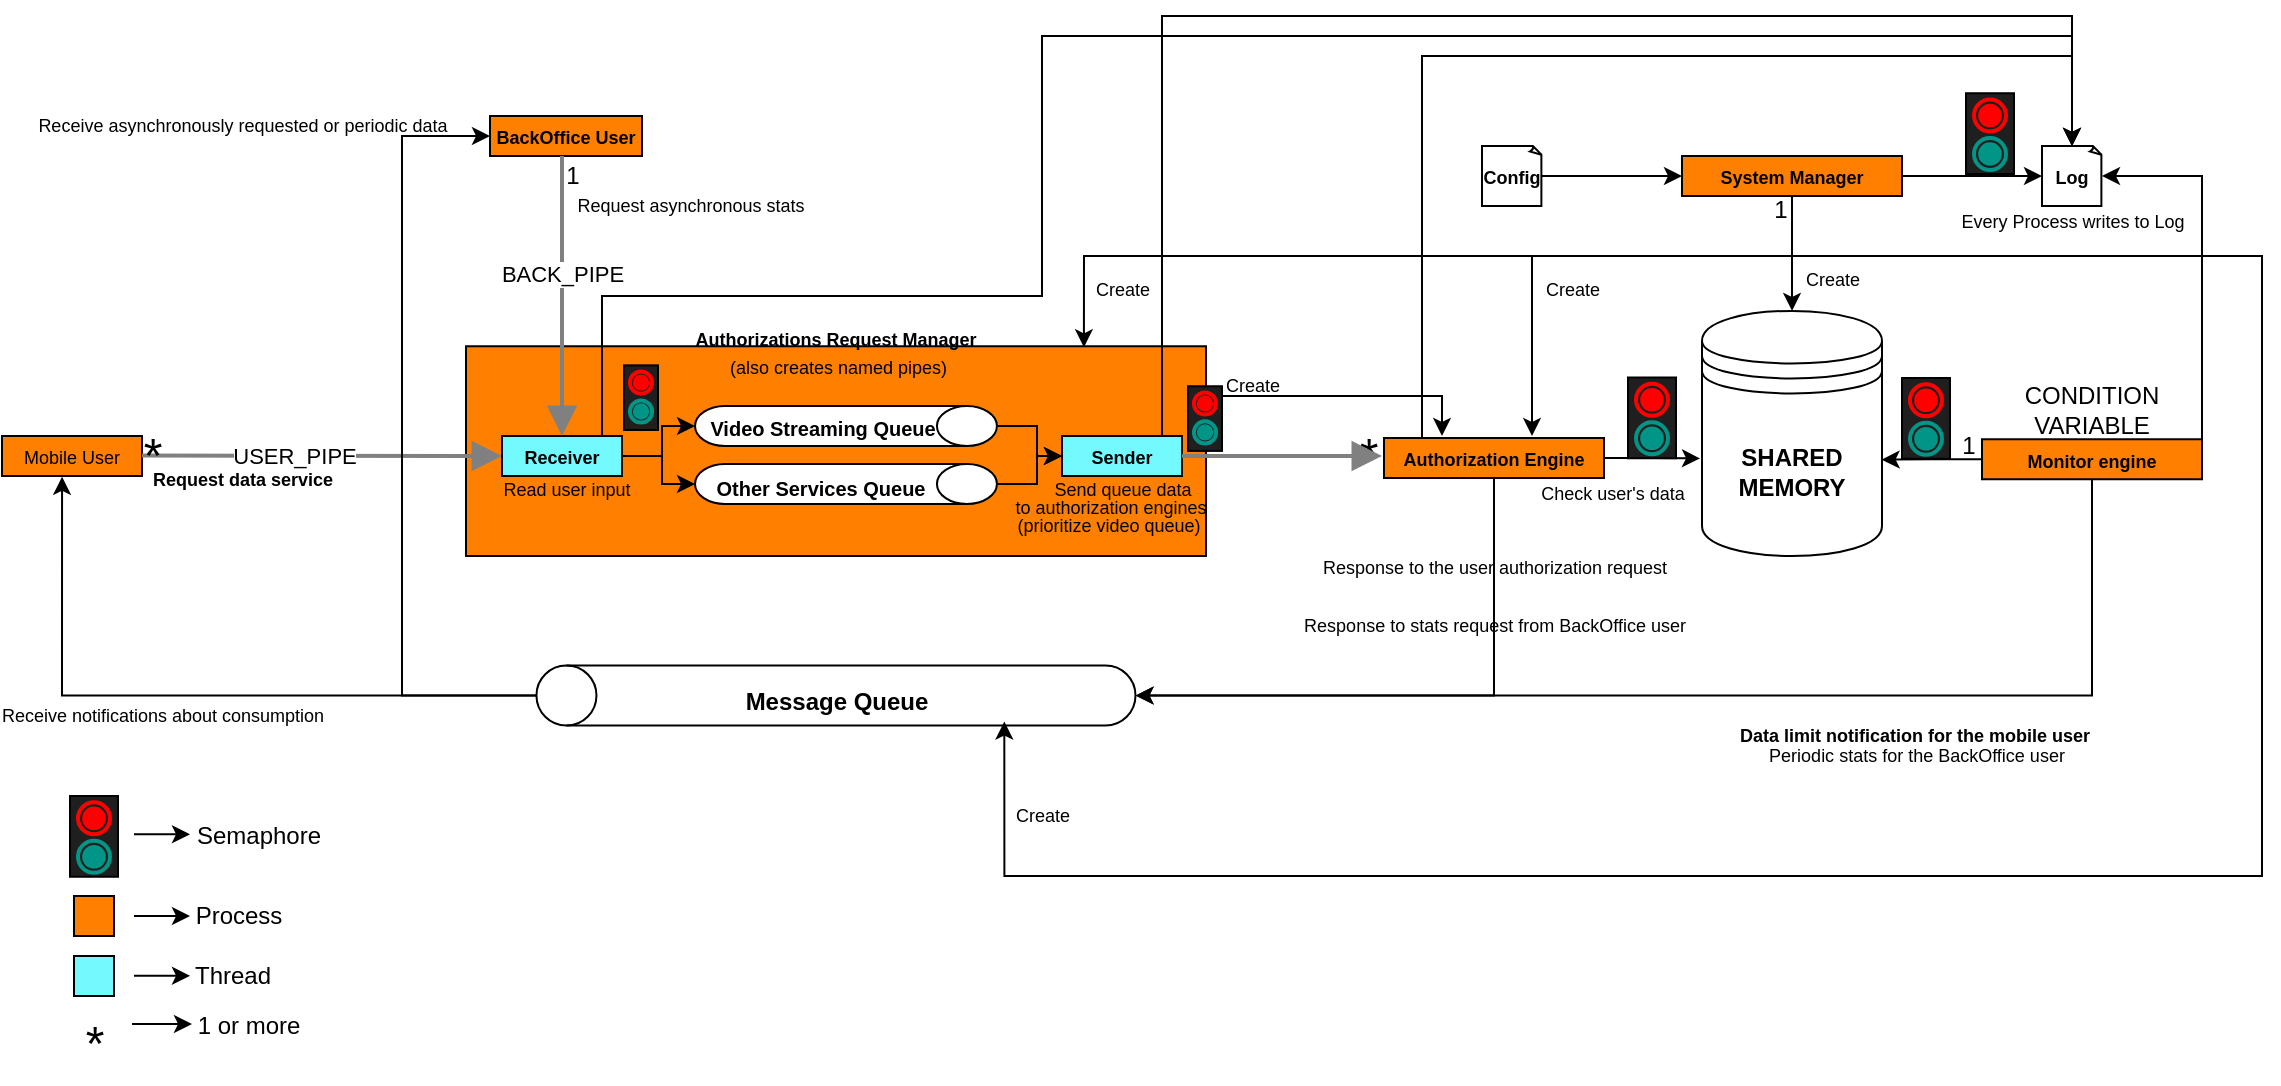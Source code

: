 <mxfile version="24.3.1" type="device">
  <diagram name="Page-1" id="FL82TSBoPm-eaRzAIv_8">
    <mxGraphModel dx="1395" dy="1785" grid="1" gridSize="10" guides="1" tooltips="1" connect="1" arrows="1" fold="1" page="1" pageScale="1" pageWidth="850" pageHeight="1100" math="0" shadow="0">
      <root>
        <mxCell id="0" />
        <mxCell id="1" parent="0" />
        <mxCell id="P8g3ugf__SappCPVDkcM-5" value="&lt;font style=&quot;font-size: 9px;&quot;&gt;Mobile User&lt;/font&gt;" style="rounded=0;whiteSpace=wrap;html=1;fillColor=#FF8000;" parent="1" vertex="1">
          <mxGeometry x="40" y="180" width="70" height="20" as="geometry" />
        </mxCell>
        <mxCell id="jU4diwvXnVPjl-JNsbiU-103" style="edgeStyle=orthogonalEdgeStyle;rounded=0;orthogonalLoop=1;jettySize=auto;html=1;" parent="1" source="jU4diwvXnVPjl-JNsbiU-17" edge="1">
          <mxGeometry relative="1" as="geometry">
            <mxPoint x="760" y="180" as="targetPoint" />
            <Array as="points">
              <mxPoint x="650" y="160" />
              <mxPoint x="650" y="160" />
            </Array>
          </mxGeometry>
        </mxCell>
        <mxCell id="jU4diwvXnVPjl-JNsbiU-17" value="&lt;div&gt;&lt;b&gt;&lt;font style=&quot;font-size: 9px;&quot;&gt;Authorizations Request Manager&lt;/font&gt;&lt;/b&gt;&lt;/div&gt;&lt;div&gt;&lt;font style=&quot;font-size: 9px;&quot;&gt;&amp;nbsp;(also creates named pipes)&lt;/font&gt;&lt;br&gt;&lt;/div&gt;&lt;br&gt;&lt;div&gt;&lt;br&gt;&lt;/div&gt;&lt;div&gt;&lt;br&gt;&lt;/div&gt;&lt;div&gt;&lt;br&gt;&lt;/div&gt;&lt;div&gt;&lt;br&gt;&lt;/div&gt;&lt;div&gt;&lt;br&gt;&lt;/div&gt;&lt;div&gt;&lt;br&gt;&lt;/div&gt;" style="rounded=0;whiteSpace=wrap;html=1;fillColor=#FF8000;" parent="1" vertex="1">
          <mxGeometry x="272" y="135.13" width="370" height="104.87" as="geometry" />
        </mxCell>
        <mxCell id="jU4diwvXnVPjl-JNsbiU-7" value="" style="edgeStyle=none;html=1;strokeColor=#808080;endArrow=block;endSize=10;dashed=0;verticalAlign=bottom;strokeWidth=2;rounded=0;entryX=0;entryY=0.5;entryDx=0;entryDy=0;" parent="1" target="jU4diwvXnVPjl-JNsbiU-19" edge="1">
          <mxGeometry width="160" relative="1" as="geometry">
            <mxPoint x="110" y="189.8" as="sourcePoint" />
            <mxPoint x="240" y="190" as="targetPoint" />
          </mxGeometry>
        </mxCell>
        <mxCell id="jU4diwvXnVPjl-JNsbiU-9" value="USER_PIPE" style="edgeLabel;html=1;align=center;verticalAlign=middle;resizable=0;points=[];" parent="jU4diwvXnVPjl-JNsbiU-7" vertex="1" connectable="0">
          <mxGeometry x="-0.163" relative="1" as="geometry">
            <mxPoint as="offset" />
          </mxGeometry>
        </mxCell>
        <mxCell id="jU4diwvXnVPjl-JNsbiU-12" value="&lt;font style=&quot;font-size: 24px;&quot;&gt;*&lt;/font&gt;" style="text;html=1;align=center;verticalAlign=middle;resizable=0;points=[];autosize=1;strokeColor=none;fillColor=none;" parent="1" vertex="1">
          <mxGeometry x="100" y="170" width="30" height="40" as="geometry" />
        </mxCell>
        <mxCell id="jU4diwvXnVPjl-JNsbiU-19" value="&lt;b&gt;&lt;font style=&quot;font-size: 9px;&quot;&gt;Receiver&lt;/font&gt;&lt;/b&gt;" style="rounded=0;whiteSpace=wrap;html=1;fillColor=#73FAFF;" parent="1" vertex="1">
          <mxGeometry x="290" y="180" width="60" height="20" as="geometry" />
        </mxCell>
        <mxCell id="jU4diwvXnVPjl-JNsbiU-44" style="edgeStyle=orthogonalEdgeStyle;rounded=0;orthogonalLoop=1;jettySize=auto;html=1;entryX=0;entryY=0.5;entryDx=0;entryDy=0;" parent="1" source="jU4diwvXnVPjl-JNsbiU-24" target="jU4diwvXnVPjl-JNsbiU-34" edge="1">
          <mxGeometry relative="1" as="geometry" />
        </mxCell>
        <mxCell id="jU4diwvXnVPjl-JNsbiU-24" value="" style="shape=cylinder3;whiteSpace=wrap;html=1;boundedLbl=1;backgroundOutline=1;size=15;rotation=90;" parent="1" vertex="1">
          <mxGeometry x="451.99" y="99.53" width="20" height="150.95" as="geometry" />
        </mxCell>
        <mxCell id="jU4diwvXnVPjl-JNsbiU-28" value="&lt;div&gt;&lt;b&gt;SHARED&lt;/b&gt;&lt;/div&gt;&lt;div&gt;&lt;b&gt;MEMORY&lt;br&gt;&lt;/b&gt;&lt;/div&gt;" style="shape=datastore;whiteSpace=wrap;html=1;" parent="1" vertex="1">
          <mxGeometry x="890" y="117.45" width="90" height="122.55" as="geometry" />
        </mxCell>
        <mxCell id="jU4diwvXnVPjl-JNsbiU-30" value="&lt;font style=&quot;font-size: 10px;&quot;&gt;Video Streaming Queue&lt;/font&gt;" style="text;strokeColor=none;fillColor=none;html=1;fontSize=24;fontStyle=1;verticalAlign=middle;align=center;" parent="1" vertex="1">
          <mxGeometry x="399" y="151.75" width="101" height="40" as="geometry" />
        </mxCell>
        <mxCell id="jU4diwvXnVPjl-JNsbiU-47" style="edgeStyle=orthogonalEdgeStyle;rounded=0;orthogonalLoop=1;jettySize=auto;html=1;entryX=0;entryY=0.5;entryDx=0;entryDy=0;" parent="1" source="jU4diwvXnVPjl-JNsbiU-45" target="jU4diwvXnVPjl-JNsbiU-34" edge="1">
          <mxGeometry relative="1" as="geometry" />
        </mxCell>
        <mxCell id="jU4diwvXnVPjl-JNsbiU-45" value="" style="shape=cylinder3;whiteSpace=wrap;html=1;boundedLbl=1;backgroundOutline=1;size=15;rotation=90;" parent="1" vertex="1">
          <mxGeometry x="451.99" y="128.53" width="20" height="150.95" as="geometry" />
        </mxCell>
        <mxCell id="jU4diwvXnVPjl-JNsbiU-32" value="&lt;font style=&quot;font-size: 10px;&quot;&gt;Other Services Queue&lt;br&gt;&lt;/font&gt;" style="text;strokeColor=none;fillColor=none;html=1;fontSize=24;fontStyle=1;verticalAlign=middle;align=center;" parent="1" vertex="1">
          <mxGeometry x="399" y="181.63" width="100" height="40" as="geometry" />
        </mxCell>
        <mxCell id="dbfNOSFVllEaUx88C3-K-10" style="edgeStyle=orthogonalEdgeStyle;rounded=0;orthogonalLoop=1;jettySize=auto;html=1;entryX=0.5;entryY=0;entryDx=0;entryDy=0;entryPerimeter=0;" parent="1" source="jU4diwvXnVPjl-JNsbiU-34" target="jU4diwvXnVPjl-JNsbiU-77" edge="1">
          <mxGeometry relative="1" as="geometry">
            <mxPoint x="1080" y="-40" as="targetPoint" />
            <Array as="points">
              <mxPoint x="620" y="-30" />
              <mxPoint x="1075" y="-30" />
            </Array>
          </mxGeometry>
        </mxCell>
        <mxCell id="jU4diwvXnVPjl-JNsbiU-34" value="&lt;b&gt;&lt;font style=&quot;font-size: 9px;&quot;&gt;Sender&lt;/font&gt;&lt;/b&gt;" style="rounded=0;whiteSpace=wrap;html=1;fillColor=#73FAFF;" parent="1" vertex="1">
          <mxGeometry x="570" y="180" width="60" height="20" as="geometry" />
        </mxCell>
        <mxCell id="jU4diwvXnVPjl-JNsbiU-37" style="edgeStyle=orthogonalEdgeStyle;rounded=0;orthogonalLoop=1;jettySize=auto;html=1;entryX=0.5;entryY=1;entryDx=0;entryDy=0;entryPerimeter=0;" parent="1" source="jU4diwvXnVPjl-JNsbiU-19" target="jU4diwvXnVPjl-JNsbiU-24" edge="1">
          <mxGeometry relative="1" as="geometry" />
        </mxCell>
        <mxCell id="jU4diwvXnVPjl-JNsbiU-46" style="edgeStyle=orthogonalEdgeStyle;rounded=0;orthogonalLoop=1;jettySize=auto;html=1;entryX=0.5;entryY=1;entryDx=0;entryDy=0;entryPerimeter=0;" parent="1" source="jU4diwvXnVPjl-JNsbiU-19" target="jU4diwvXnVPjl-JNsbiU-45" edge="1">
          <mxGeometry relative="1" as="geometry" />
        </mxCell>
        <mxCell id="jU4diwvXnVPjl-JNsbiU-58" style="edgeStyle=orthogonalEdgeStyle;rounded=0;orthogonalLoop=1;jettySize=auto;html=1;entryX=-0.011;entryY=0.602;entryDx=0;entryDy=0;entryPerimeter=0;" parent="1" source="jU4diwvXnVPjl-JNsbiU-48" target="jU4diwvXnVPjl-JNsbiU-28" edge="1">
          <mxGeometry relative="1" as="geometry" />
        </mxCell>
        <mxCell id="jU4diwvXnVPjl-JNsbiU-69" style="edgeStyle=orthogonalEdgeStyle;rounded=0;orthogonalLoop=1;jettySize=auto;html=1;entryX=0.5;entryY=1;entryDx=0;entryDy=0;entryPerimeter=0;" parent="1" source="jU4diwvXnVPjl-JNsbiU-48" target="jU4diwvXnVPjl-JNsbiU-61" edge="1">
          <mxGeometry relative="1" as="geometry">
            <mxPoint x="786" y="350" as="targetPoint" />
            <Array as="points">
              <mxPoint x="786" y="310" />
            </Array>
          </mxGeometry>
        </mxCell>
        <mxCell id="dbfNOSFVllEaUx88C3-K-12" style="edgeStyle=orthogonalEdgeStyle;rounded=0;orthogonalLoop=1;jettySize=auto;html=1;entryX=0.5;entryY=0;entryDx=0;entryDy=0;entryPerimeter=0;" parent="1" source="jU4diwvXnVPjl-JNsbiU-48" target="jU4diwvXnVPjl-JNsbiU-77" edge="1">
          <mxGeometry relative="1" as="geometry">
            <mxPoint x="1070" y="-20" as="targetPoint" />
            <Array as="points">
              <mxPoint x="750" y="-10" />
              <mxPoint x="1075" y="-10" />
            </Array>
          </mxGeometry>
        </mxCell>
        <mxCell id="jU4diwvXnVPjl-JNsbiU-48" value="&lt;b&gt;&lt;font style=&quot;font-size: 9px;&quot;&gt;Authorization Engine&lt;br&gt;&lt;/font&gt;&lt;/b&gt;" style="rounded=0;whiteSpace=wrap;html=1;fillColor=#FF8000;" parent="1" vertex="1">
          <mxGeometry x="731" y="181" width="110" height="20" as="geometry" />
        </mxCell>
        <mxCell id="jU4diwvXnVPjl-JNsbiU-49" value="&lt;font style=&quot;font-size: 24px;&quot;&gt;*&lt;/font&gt;" style="text;html=1;align=center;verticalAlign=middle;resizable=0;points=[];autosize=1;strokeColor=none;fillColor=none;" parent="1" vertex="1">
          <mxGeometry x="708" y="170" width="30" height="40" as="geometry" />
        </mxCell>
        <mxCell id="jU4diwvXnVPjl-JNsbiU-51" value="" style="edgeStyle=none;html=1;strokeColor=#808080;endArrow=block;endSize=10;dashed=0;verticalAlign=bottom;strokeWidth=2;rounded=0;entryX=0.733;entryY=0.5;entryDx=0;entryDy=0;entryPerimeter=0;exitX=1;exitY=0.5;exitDx=0;exitDy=0;" parent="1" source="jU4diwvXnVPjl-JNsbiU-34" target="jU4diwvXnVPjl-JNsbiU-49" edge="1">
          <mxGeometry width="160" relative="1" as="geometry">
            <mxPoint x="640" y="190" as="sourcePoint" />
            <mxPoint x="720" y="190" as="targetPoint" />
          </mxGeometry>
        </mxCell>
        <mxCell id="jU4diwvXnVPjl-JNsbiU-52" value="&lt;b&gt;&lt;font style=&quot;font-size: 9px;&quot;&gt;BackOffice User&lt;/font&gt;&lt;/b&gt;" style="rounded=0;whiteSpace=wrap;html=1;fillColor=#FF8000;" parent="1" vertex="1">
          <mxGeometry x="284" y="20" width="76" height="20" as="geometry" />
        </mxCell>
        <mxCell id="jU4diwvXnVPjl-JNsbiU-53" value="" style="edgeStyle=none;html=1;strokeColor=#808080;endArrow=block;endSize=10;dashed=0;verticalAlign=bottom;strokeWidth=2;rounded=0;entryX=0.5;entryY=0;entryDx=0;entryDy=0;" parent="1" target="jU4diwvXnVPjl-JNsbiU-19" edge="1">
          <mxGeometry width="160" relative="1" as="geometry">
            <mxPoint x="320" y="40" as="sourcePoint" />
            <mxPoint x="306.76" y="110" as="targetPoint" />
          </mxGeometry>
        </mxCell>
        <mxCell id="jU4diwvXnVPjl-JNsbiU-54" value="BACK_PIPE" style="edgeLabel;html=1;align=center;verticalAlign=middle;resizable=0;points=[];" parent="jU4diwvXnVPjl-JNsbiU-53" vertex="1" connectable="0">
          <mxGeometry x="-0.163" relative="1" as="geometry">
            <mxPoint as="offset" />
          </mxGeometry>
        </mxCell>
        <mxCell id="jU4diwvXnVPjl-JNsbiU-57" value="1" style="text;html=1;align=center;verticalAlign=middle;resizable=0;points=[];autosize=1;strokeColor=none;fillColor=none;" parent="1" vertex="1">
          <mxGeometry x="310" y="35" width="30" height="30" as="geometry" />
        </mxCell>
        <mxCell id="jU4diwvXnVPjl-JNsbiU-65" style="edgeStyle=orthogonalEdgeStyle;rounded=0;orthogonalLoop=1;jettySize=auto;html=1;exitX=0.5;exitY=1;exitDx=0;exitDy=0;entryX=0.5;entryY=1;entryDx=0;entryDy=0;entryPerimeter=0;" parent="1" source="jU4diwvXnVPjl-JNsbiU-59" target="jU4diwvXnVPjl-JNsbiU-61" edge="1">
          <mxGeometry relative="1" as="geometry">
            <mxPoint x="610" y="310" as="targetPoint" />
            <mxPoint x="1085" y="210" as="sourcePoint" />
            <Array as="points">
              <mxPoint x="1085" y="310" />
            </Array>
          </mxGeometry>
        </mxCell>
        <mxCell id="jU4diwvXnVPjl-JNsbiU-59" value="&lt;b&gt;&lt;font style=&quot;font-size: 9px;&quot;&gt;Monitor engine&lt;font&gt;&lt;br&gt;&lt;/font&gt;&lt;/font&gt;&lt;/b&gt;" style="rounded=0;whiteSpace=wrap;html=1;fillColor=#FF8000;" parent="1" vertex="1">
          <mxGeometry x="1030" y="181.63" width="110" height="20" as="geometry" />
        </mxCell>
        <mxCell id="jU4diwvXnVPjl-JNsbiU-60" style="edgeStyle=orthogonalEdgeStyle;rounded=0;orthogonalLoop=1;jettySize=auto;html=1;entryX=0.998;entryY=0.607;entryDx=0;entryDy=0;entryPerimeter=0;" parent="1" source="jU4diwvXnVPjl-JNsbiU-59" target="jU4diwvXnVPjl-JNsbiU-28" edge="1">
          <mxGeometry relative="1" as="geometry" />
        </mxCell>
        <mxCell id="jU4diwvXnVPjl-JNsbiU-75" style="edgeStyle=orthogonalEdgeStyle;rounded=0;orthogonalLoop=1;jettySize=auto;html=1;entryX=0.429;entryY=1.02;entryDx=0;entryDy=0;entryPerimeter=0;" parent="1" source="jU4diwvXnVPjl-JNsbiU-61" target="P8g3ugf__SappCPVDkcM-5" edge="1">
          <mxGeometry relative="1" as="geometry">
            <mxPoint x="60" y="309.76" as="targetPoint" />
            <Array as="points">
              <mxPoint x="70" y="310" />
            </Array>
          </mxGeometry>
        </mxCell>
        <mxCell id="jU4diwvXnVPjl-JNsbiU-76" style="edgeStyle=orthogonalEdgeStyle;rounded=0;orthogonalLoop=1;jettySize=auto;html=1;entryX=0;entryY=0.5;entryDx=0;entryDy=0;" parent="1" source="jU4diwvXnVPjl-JNsbiU-61" target="jU4diwvXnVPjl-JNsbiU-52" edge="1">
          <mxGeometry relative="1" as="geometry">
            <mxPoint x="280" y="30" as="targetPoint" />
            <Array as="points">
              <mxPoint x="240" y="310" />
              <mxPoint x="240" y="30" />
            </Array>
          </mxGeometry>
        </mxCell>
        <mxCell id="jU4diwvXnVPjl-JNsbiU-61" value="" style="shape=cylinder3;whiteSpace=wrap;html=1;boundedLbl=1;backgroundOutline=1;size=15;rotation=-90;" parent="1" vertex="1">
          <mxGeometry x="441.99" y="160" width="30" height="299.52" as="geometry" />
        </mxCell>
        <mxCell id="jU4diwvXnVPjl-JNsbiU-64" value="&lt;font style=&quot;font-size: 12px;&quot;&gt;Message Queue&lt;font&gt;&lt;br&gt;&lt;/font&gt;&lt;/font&gt;" style="text;strokeColor=none;fillColor=none;html=1;fontSize=24;fontStyle=1;verticalAlign=middle;align=center;" parent="1" vertex="1">
          <mxGeometry x="406.99" y="288.76" width="100" height="40" as="geometry" />
        </mxCell>
        <mxCell id="jU4diwvXnVPjl-JNsbiU-66" value="&lt;div&gt;&lt;font style=&quot;font-size: 9px;&quot;&gt;Data limit notification for the mobile user&lt;/font&gt;&lt;/div&gt;" style="text;strokeColor=none;fillColor=none;html=1;fontSize=24;fontStyle=1;verticalAlign=middle;align=center;" parent="1" vertex="1">
          <mxGeometry x="846" y="300" width="300" height="50" as="geometry" />
        </mxCell>
        <mxCell id="jU4diwvXnVPjl-JNsbiU-68" value="&lt;div&gt;&lt;font style=&quot;font-size: 9px;&quot;&gt;Periodic stats for the BackOffice user&lt;font&gt;&lt;br&gt;&lt;/font&gt;&lt;/font&gt;&lt;/div&gt;" style="text;strokeColor=none;fillColor=none;html=1;fontSize=24;fontStyle=0;verticalAlign=middle;align=center;" parent="1" vertex="1">
          <mxGeometry x="847" y="310" width="300" height="50" as="geometry" />
        </mxCell>
        <mxCell id="jU4diwvXnVPjl-JNsbiU-71" value="&lt;div&gt;&lt;font style=&quot;font-size: 9px;&quot;&gt;Response to the user authorization request&lt;font&gt;&lt;font&gt;&lt;br&gt;&lt;/font&gt;&lt;/font&gt;&lt;/font&gt;&lt;/div&gt;&lt;div&gt;&lt;font style=&quot;font-size: 9px;&quot;&gt;&lt;font&gt;&lt;font&gt;Response to stats request from BackOffice user&lt;br&gt;&lt;/font&gt;&lt;/font&gt;&lt;/font&gt;&lt;/div&gt;" style="text;strokeColor=none;fillColor=none;html=1;fontSize=24;fontStyle=0;verticalAlign=middle;align=center;rotation=0;" parent="1" vertex="1">
          <mxGeometry x="716" y="240" width="140" height="30" as="geometry" />
        </mxCell>
        <mxCell id="jU4diwvXnVPjl-JNsbiU-74" style="edgeStyle=orthogonalEdgeStyle;rounded=0;orthogonalLoop=1;jettySize=auto;html=1;entryX=0.835;entryY=0.005;entryDx=0;entryDy=0;entryPerimeter=0;" parent="1" target="jU4diwvXnVPjl-JNsbiU-17" edge="1">
          <mxGeometry relative="1" as="geometry">
            <mxPoint x="900.86" y="60" as="sourcePoint" />
            <mxPoint x="580" y="80" as="targetPoint" />
            <Array as="points">
              <mxPoint x="935" y="60" />
              <mxPoint x="935" y="90" />
              <mxPoint x="581" y="90" />
            </Array>
          </mxGeometry>
        </mxCell>
        <mxCell id="jU4diwvXnVPjl-JNsbiU-91" style="edgeStyle=orthogonalEdgeStyle;rounded=0;orthogonalLoop=1;jettySize=auto;html=1;entryX=0.5;entryY=0;entryDx=0;entryDy=0;" parent="1" source="jU4diwvXnVPjl-JNsbiU-73" target="jU4diwvXnVPjl-JNsbiU-28" edge="1">
          <mxGeometry relative="1" as="geometry">
            <Array as="points">
              <mxPoint x="935" y="90" />
              <mxPoint x="935" y="90" />
            </Array>
          </mxGeometry>
        </mxCell>
        <mxCell id="jU4diwvXnVPjl-JNsbiU-92" style="edgeStyle=orthogonalEdgeStyle;rounded=0;orthogonalLoop=1;jettySize=auto;html=1;" parent="1" edge="1">
          <mxGeometry relative="1" as="geometry">
            <mxPoint x="805" y="180" as="targetPoint" />
            <mxPoint x="955" y="59.53" as="sourcePoint" />
            <Array as="points">
              <mxPoint x="935" y="60" />
              <mxPoint x="935" y="90" />
              <mxPoint x="805" y="90" />
            </Array>
          </mxGeometry>
        </mxCell>
        <mxCell id="jU4diwvXnVPjl-JNsbiU-98" style="edgeStyle=orthogonalEdgeStyle;rounded=0;orthogonalLoop=1;jettySize=auto;html=1;entryX=0.066;entryY=0.781;entryDx=0;entryDy=0;entryPerimeter=0;" parent="1" source="jU4diwvXnVPjl-JNsbiU-81" target="jU4diwvXnVPjl-JNsbiU-61" edge="1">
          <mxGeometry relative="1" as="geometry">
            <mxPoint x="540" y="330" as="targetPoint" />
            <mxPoint x="962.5" y="80" as="sourcePoint" />
            <Array as="points">
              <mxPoint x="935" y="90" />
              <mxPoint x="1170" y="90" />
              <mxPoint x="1170" y="400" />
              <mxPoint x="541" y="400" />
            </Array>
          </mxGeometry>
        </mxCell>
        <mxCell id="jU4diwvXnVPjl-JNsbiU-73" value="&lt;b&gt;&lt;font style=&quot;font-size: 9px;&quot;&gt;System Manager&lt;font&gt;&lt;font&gt;&lt;br&gt;&lt;/font&gt;&lt;/font&gt;&lt;/font&gt;&lt;/b&gt;" style="rounded=0;whiteSpace=wrap;html=1;fillColor=#FF8000;" parent="1" vertex="1">
          <mxGeometry x="880" y="40" width="110" height="20" as="geometry" />
        </mxCell>
        <mxCell id="jU4diwvXnVPjl-JNsbiU-77" value="&lt;b&gt;&lt;font style=&quot;font-size: 9px;&quot;&gt;Log&lt;/font&gt;&lt;/b&gt;" style="whiteSpace=wrap;html=1;shape=mxgraph.basic.document" parent="1" vertex="1">
          <mxGeometry x="1060" y="35" width="30" height="30" as="geometry" />
        </mxCell>
        <mxCell id="jU4diwvXnVPjl-JNsbiU-79" style="edgeStyle=orthogonalEdgeStyle;rounded=0;orthogonalLoop=1;jettySize=auto;html=1;" parent="1" source="jU4diwvXnVPjl-JNsbiU-78" target="jU4diwvXnVPjl-JNsbiU-73" edge="1">
          <mxGeometry relative="1" as="geometry" />
        </mxCell>
        <mxCell id="jU4diwvXnVPjl-JNsbiU-78" value="&lt;b&gt;&lt;font style=&quot;font-size: 9px;&quot;&gt;Config&lt;/font&gt;&lt;/b&gt;" style="whiteSpace=wrap;html=1;shape=mxgraph.basic.document" parent="1" vertex="1">
          <mxGeometry x="780" y="35" width="30" height="30" as="geometry" />
        </mxCell>
        <mxCell id="jU4diwvXnVPjl-JNsbiU-80" style="edgeStyle=orthogonalEdgeStyle;rounded=0;orthogonalLoop=1;jettySize=auto;html=1;entryX=0;entryY=0.5;entryDx=0;entryDy=0;entryPerimeter=0;" parent="1" source="jU4diwvXnVPjl-JNsbiU-73" target="jU4diwvXnVPjl-JNsbiU-77" edge="1">
          <mxGeometry relative="1" as="geometry" />
        </mxCell>
        <mxCell id="jU4diwvXnVPjl-JNsbiU-81" value="1" style="text;html=1;align=center;verticalAlign=middle;resizable=0;points=[];autosize=1;strokeColor=none;fillColor=none;" parent="1" vertex="1">
          <mxGeometry x="914" y="52" width="30" height="30" as="geometry" />
        </mxCell>
        <mxCell id="jU4diwvXnVPjl-JNsbiU-82" value="1" style="text;html=1;align=center;verticalAlign=middle;resizable=0;points=[];autosize=1;strokeColor=none;fillColor=none;" parent="1" vertex="1">
          <mxGeometry x="1008" y="169.75" width="30" height="30" as="geometry" />
        </mxCell>
        <mxCell id="jU4diwvXnVPjl-JNsbiU-84" value="&lt;div&gt;&lt;font style=&quot;font-size: 9px;&quot;&gt;Request data service &lt;/font&gt;&lt;/div&gt;" style="text;strokeColor=none;fillColor=none;html=1;fontSize=24;fontStyle=1;verticalAlign=middle;align=center;rotation=0;" parent="1" vertex="1">
          <mxGeometry x="90" y="181.63" width="140" height="30" as="geometry" />
        </mxCell>
        <mxCell id="jU4diwvXnVPjl-JNsbiU-85" value="&lt;div&gt;&lt;font style=&quot;font-size: 9px;&quot;&gt;&lt;span style=&quot;font-weight: normal;&quot;&gt;Receive notifications about consumption&lt;/span&gt;&lt;br&gt;&lt;/font&gt;&lt;/div&gt;" style="text;strokeColor=none;fillColor=none;html=1;fontSize=24;fontStyle=1;verticalAlign=middle;align=center;rotation=0;" parent="1" vertex="1">
          <mxGeometry x="50" y="300" width="140" height="30" as="geometry" />
        </mxCell>
        <mxCell id="jU4diwvXnVPjl-JNsbiU-86" value="&lt;div&gt;&lt;font style=&quot;font-size: 9px;&quot;&gt;&lt;span style=&quot;font-weight: normal;&quot;&gt;Request asynchronous stats&lt;/span&gt;&lt;br&gt;&lt;/font&gt;&lt;/div&gt;" style="text;strokeColor=none;fillColor=none;html=1;fontSize=24;fontStyle=1;verticalAlign=middle;align=center;rotation=0;" parent="1" vertex="1">
          <mxGeometry x="313.99" y="45" width="140" height="30" as="geometry" />
        </mxCell>
        <mxCell id="jU4diwvXnVPjl-JNsbiU-87" value="&lt;div&gt;&lt;font style=&quot;font-size: 9px;&quot;&gt;Receive asynchronously requested or periodic data &lt;/font&gt;&lt;/div&gt;" style="text;strokeColor=none;fillColor=none;html=1;fontSize=24;fontStyle=0;verticalAlign=middle;align=center;rotation=0;" parent="1" vertex="1">
          <mxGeometry x="90" y="5" width="140" height="30" as="geometry" />
        </mxCell>
        <mxCell id="jU4diwvXnVPjl-JNsbiU-89" value="&lt;div&gt;&lt;font style=&quot;font-size: 9px;&quot;&gt;Create &lt;/font&gt;&lt;/div&gt;" style="text;strokeColor=none;fillColor=none;html=1;fontSize=24;fontStyle=0;verticalAlign=middle;align=center;rotation=0;" parent="1" vertex="1">
          <mxGeometry x="490" y="350" width="140" height="30" as="geometry" />
        </mxCell>
        <mxCell id="jU4diwvXnVPjl-JNsbiU-93" value="&lt;div&gt;&lt;font style=&quot;font-size: 9px;&quot;&gt;Create &lt;/font&gt;&lt;/div&gt;" style="text;strokeColor=none;fillColor=none;html=1;fontSize=24;fontStyle=0;verticalAlign=middle;align=center;rotation=0;" parent="1" vertex="1">
          <mxGeometry x="810" y="87.45" width="30" height="30" as="geometry" />
        </mxCell>
        <mxCell id="jU4diwvXnVPjl-JNsbiU-94" value="&lt;div&gt;&lt;font style=&quot;font-size: 9px;&quot;&gt;Create &lt;/font&gt;&lt;/div&gt;" style="text;strokeColor=none;fillColor=none;html=1;fontSize=24;fontStyle=0;verticalAlign=middle;align=center;rotation=0;" parent="1" vertex="1">
          <mxGeometry x="585" y="87.45" width="30" height="30" as="geometry" />
        </mxCell>
        <mxCell id="jU4diwvXnVPjl-JNsbiU-104" value="&lt;div&gt;&lt;font style=&quot;font-size: 9px;&quot;&gt;Create &lt;/font&gt;&lt;/div&gt;" style="text;strokeColor=none;fillColor=none;html=1;fontSize=24;fontStyle=0;verticalAlign=middle;align=center;rotation=0;" parent="1" vertex="1">
          <mxGeometry x="650" y="135.13" width="30" height="30" as="geometry" />
        </mxCell>
        <mxCell id="jU4diwvXnVPjl-JNsbiU-106" value="&lt;div&gt;&lt;font style=&quot;font-size: 9px;&quot;&gt;&lt;span style=&quot;font-weight: normal;&quot;&gt;Check user&#39;s data&lt;/span&gt;&lt;br&gt;&lt;/font&gt;&lt;/div&gt;" style="text;strokeColor=none;fillColor=none;html=1;fontSize=24;fontStyle=1;verticalAlign=middle;align=center;rotation=0;" parent="1" vertex="1">
          <mxGeometry x="830" y="189" width="30" height="30" as="geometry" />
        </mxCell>
        <mxCell id="dbfNOSFVllEaUx88C3-K-11" style="edgeStyle=orthogonalEdgeStyle;rounded=0;orthogonalLoop=1;jettySize=auto;html=1;entryX=0.5;entryY=0;entryDx=0;entryDy=0;entryPerimeter=0;" parent="1" target="jU4diwvXnVPjl-JNsbiU-77" edge="1">
          <mxGeometry relative="1" as="geometry">
            <mxPoint x="570" y="-30" as="targetPoint" />
            <mxPoint x="330" y="180" as="sourcePoint" />
            <Array as="points">
              <mxPoint x="340" y="180" />
              <mxPoint x="340" y="110" />
              <mxPoint x="560" y="110" />
              <mxPoint x="560" y="-20" />
              <mxPoint x="1075" y="-20" />
            </Array>
          </mxGeometry>
        </mxCell>
        <mxCell id="jU4diwvXnVPjl-JNsbiU-108" value="&lt;div&gt;&lt;font style=&quot;font-size: 9px;&quot;&gt;&lt;span style=&quot;font-weight: normal;&quot;&gt;Read user input&lt;/span&gt;&lt;br&gt;&lt;/font&gt;&lt;/div&gt;" style="text;strokeColor=none;fillColor=none;html=1;fontSize=24;fontStyle=1;verticalAlign=middle;align=center;rotation=0;" parent="1" vertex="1">
          <mxGeometry x="252" y="186.75" width="140" height="30" as="geometry" />
        </mxCell>
        <mxCell id="jU4diwvXnVPjl-JNsbiU-109" value="&lt;div&gt;&lt;font style=&quot;font-size: 9px;&quot;&gt;&lt;span style=&quot;font-weight: normal;&quot;&gt;Send queue data &lt;/span&gt;&lt;/font&gt;&lt;/div&gt;" style="text;strokeColor=none;fillColor=none;html=1;fontSize=24;fontStyle=1;verticalAlign=middle;align=center;rotation=0;" parent="1" vertex="1">
          <mxGeometry x="530" y="186.63" width="140" height="30" as="geometry" />
        </mxCell>
        <mxCell id="jU4diwvXnVPjl-JNsbiU-111" value="&lt;div&gt;&lt;font style=&quot;font-size: 9px;&quot;&gt;&lt;span style=&quot;font-weight: normal;&quot;&gt;to authorization engines&lt;br&gt;&lt;/span&gt;&lt;/font&gt;&lt;/div&gt;" style="text;strokeColor=none;fillColor=none;html=1;fontSize=24;fontStyle=1;verticalAlign=middle;align=center;rotation=0;" parent="1" vertex="1">
          <mxGeometry x="524" y="195.63" width="140" height="30" as="geometry" />
        </mxCell>
        <mxCell id="jU4diwvXnVPjl-JNsbiU-112" value="&lt;div&gt;&lt;font style=&quot;font-size: 9px;&quot;&gt;&lt;span style=&quot;font-weight: normal;&quot;&gt;(prioritize video queue)&lt;br&gt;&lt;/span&gt;&lt;/font&gt;&lt;/div&gt;" style="text;strokeColor=none;fillColor=none;html=1;fontSize=24;fontStyle=1;verticalAlign=middle;align=center;rotation=0;" parent="1" vertex="1">
          <mxGeometry x="523" y="204.63" width="140" height="30" as="geometry" />
        </mxCell>
        <mxCell id="Jxll_ePt-7AtNXlNrAwI-85" value="" style="rounded=0;whiteSpace=wrap;html=1;fillColor=#1F1F1F;" parent="1" vertex="1">
          <mxGeometry x="853" y="150.75" width="24" height="40.38" as="geometry" />
        </mxCell>
        <mxCell id="Jxll_ePt-7AtNXlNrAwI-86" value="" style="dashed=0;labelPosition=right;align=left;shape=mxgraph.gmdl.radiobutton;strokeColor=#009587;fillColor=#009587;strokeWidth=2;aspect=fixed;sketch=0;html=1;" parent="1" vertex="1">
          <mxGeometry x="857" y="173.13" width="16" height="16" as="geometry" />
        </mxCell>
        <mxCell id="Jxll_ePt-7AtNXlNrAwI-87" value="" style="dashed=0;labelPosition=right;align=left;shape=mxgraph.gmdl.radiobutton;strokeColor=#FF0000;fillColor=#FF0000;strokeWidth=2;aspect=fixed;sketch=0;html=1;" parent="1" vertex="1">
          <mxGeometry x="857" y="153.89" width="16" height="16" as="geometry" />
        </mxCell>
        <mxCell id="Jxll_ePt-7AtNXlNrAwI-88" value="" style="rounded=0;whiteSpace=wrap;html=1;fillColor=#1F1F1F;" parent="1" vertex="1">
          <mxGeometry x="990" y="151" width="24" height="40.38" as="geometry" />
        </mxCell>
        <mxCell id="Jxll_ePt-7AtNXlNrAwI-89" value="" style="dashed=0;labelPosition=right;align=left;shape=mxgraph.gmdl.radiobutton;strokeColor=#009587;fillColor=#009587;strokeWidth=2;aspect=fixed;sketch=0;html=1;" parent="1" vertex="1">
          <mxGeometry x="994" y="173.38" width="16" height="16" as="geometry" />
        </mxCell>
        <mxCell id="Jxll_ePt-7AtNXlNrAwI-90" value="" style="dashed=0;labelPosition=right;align=left;shape=mxgraph.gmdl.radiobutton;strokeColor=#FF0000;fillColor=#FF0000;strokeWidth=2;aspect=fixed;sketch=0;html=1;" parent="1" vertex="1">
          <mxGeometry x="994" y="154.14" width="16" height="16" as="geometry" />
        </mxCell>
        <mxCell id="Jxll_ePt-7AtNXlNrAwI-100" value="&lt;div&gt;&lt;font style=&quot;font-size: 9px;&quot;&gt;Create &lt;/font&gt;&lt;/div&gt;" style="text;strokeColor=none;fillColor=none;html=1;fontSize=24;fontStyle=0;verticalAlign=middle;align=center;rotation=0;" parent="1" vertex="1">
          <mxGeometry x="940" y="82" width="30" height="30" as="geometry" />
        </mxCell>
        <mxCell id="fTc552RHnCqsJCtwMoLn-1" value="" style="rounded=0;whiteSpace=wrap;html=1;fillColor=#1F1F1F;" parent="1" vertex="1">
          <mxGeometry x="1022" y="8.62" width="24" height="40.38" as="geometry" />
        </mxCell>
        <mxCell id="fTc552RHnCqsJCtwMoLn-2" value="" style="dashed=0;labelPosition=right;align=left;shape=mxgraph.gmdl.radiobutton;strokeColor=#009587;fillColor=#009587;strokeWidth=2;aspect=fixed;sketch=0;html=1;" parent="1" vertex="1">
          <mxGeometry x="1026" y="31.0" width="16" height="16" as="geometry" />
        </mxCell>
        <mxCell id="fTc552RHnCqsJCtwMoLn-3" value="" style="dashed=0;labelPosition=right;align=left;shape=mxgraph.gmdl.radiobutton;strokeColor=#FF0000;fillColor=#FF0000;strokeWidth=2;aspect=fixed;sketch=0;html=1;" parent="1" vertex="1">
          <mxGeometry x="1026" y="11.76" width="16" height="16" as="geometry" />
        </mxCell>
        <mxCell id="fTc552RHnCqsJCtwMoLn-5" value="&lt;div&gt;&lt;font style=&quot;font-size: 9px;&quot;&gt;Every Process writes to Log &lt;/font&gt;&lt;/div&gt;" style="text;strokeColor=none;fillColor=none;html=1;fontSize=24;fontStyle=0;verticalAlign=middle;align=center;rotation=0;" parent="1" vertex="1">
          <mxGeometry x="1060" y="53" width="30" height="30" as="geometry" />
        </mxCell>
        <mxCell id="jCM-vO15EgA7j8KKuvOU-1" value="" style="whiteSpace=wrap;html=1;aspect=fixed;fillColor=#73FAFF;" parent="1" vertex="1">
          <mxGeometry x="76" y="440" width="20" height="20" as="geometry" />
        </mxCell>
        <mxCell id="jCM-vO15EgA7j8KKuvOU-5" value="" style="whiteSpace=wrap;html=1;aspect=fixed;fillColor=#FF8000;strokeColor=#000000;fontColor=#000000;" parent="1" vertex="1">
          <mxGeometry x="76" y="410" width="20" height="20" as="geometry" />
        </mxCell>
        <mxCell id="jCM-vO15EgA7j8KKuvOU-43" value="" style="rounded=0;whiteSpace=wrap;html=1;fillColor=#1F1F1F;" parent="1" vertex="1">
          <mxGeometry x="74" y="360" width="24" height="40.38" as="geometry" />
        </mxCell>
        <mxCell id="jCM-vO15EgA7j8KKuvOU-44" value="" style="dashed=0;labelPosition=right;align=left;shape=mxgraph.gmdl.radiobutton;strokeColor=#009587;fillColor=#009587;strokeWidth=2;aspect=fixed;sketch=0;html=1;" parent="1" vertex="1">
          <mxGeometry x="78" y="382.38" width="16" height="16" as="geometry" />
        </mxCell>
        <mxCell id="jCM-vO15EgA7j8KKuvOU-45" value="" style="dashed=0;labelPosition=right;align=left;shape=mxgraph.gmdl.radiobutton;strokeColor=#FF0000;fillColor=#FF0000;strokeWidth=2;aspect=fixed;sketch=0;html=1;" parent="1" vertex="1">
          <mxGeometry x="78" y="363.14" width="16" height="16" as="geometry" />
        </mxCell>
        <mxCell id="jCM-vO15EgA7j8KKuvOU-46" value="" style="endArrow=classic;html=1;rounded=0;" parent="1" edge="1">
          <mxGeometry width="50" height="50" relative="1" as="geometry">
            <mxPoint x="106" y="420" as="sourcePoint" />
            <mxPoint x="134" y="420" as="targetPoint" />
          </mxGeometry>
        </mxCell>
        <mxCell id="jCM-vO15EgA7j8KKuvOU-47" value="Process" style="text;html=1;align=center;verticalAlign=middle;resizable=0;points=[];autosize=1;strokeColor=none;fillColor=none;" parent="1" vertex="1">
          <mxGeometry x="123" y="405" width="70" height="30" as="geometry" />
        </mxCell>
        <mxCell id="jCM-vO15EgA7j8KKuvOU-48" value="" style="endArrow=classic;html=1;rounded=0;" parent="1" edge="1">
          <mxGeometry width="50" height="50" relative="1" as="geometry">
            <mxPoint x="106" y="449.9" as="sourcePoint" />
            <mxPoint x="134" y="449.9" as="targetPoint" />
          </mxGeometry>
        </mxCell>
        <mxCell id="jCM-vO15EgA7j8KKuvOU-49" value="Thread" style="text;html=1;align=center;verticalAlign=middle;resizable=0;points=[];autosize=1;strokeColor=none;fillColor=none;" parent="1" vertex="1">
          <mxGeometry x="125" y="435" width="60" height="30" as="geometry" />
        </mxCell>
        <mxCell id="jCM-vO15EgA7j8KKuvOU-50" value="" style="endArrow=classic;html=1;rounded=0;" parent="1" edge="1">
          <mxGeometry width="50" height="50" relative="1" as="geometry">
            <mxPoint x="106" y="379.14" as="sourcePoint" />
            <mxPoint x="134" y="379.14" as="targetPoint" />
          </mxGeometry>
        </mxCell>
        <mxCell id="jCM-vO15EgA7j8KKuvOU-51" value="Semaphore" style="text;html=1;align=center;verticalAlign=middle;resizable=0;points=[];autosize=1;strokeColor=none;fillColor=none;" parent="1" vertex="1">
          <mxGeometry x="123" y="365.19" width="90" height="30" as="geometry" />
        </mxCell>
        <mxCell id="WA-7Djyi4mXW4e73ysLg-1" value="&lt;font style=&quot;font-size: 24px;&quot;&gt;*&lt;/font&gt;" style="text;html=1;align=center;verticalAlign=middle;resizable=0;points=[];autosize=1;strokeColor=none;fillColor=none;" parent="1" vertex="1">
          <mxGeometry x="71" y="464" width="30" height="40" as="geometry" />
        </mxCell>
        <mxCell id="WA-7Djyi4mXW4e73ysLg-3" value="" style="endArrow=classic;html=1;rounded=0;" parent="1" edge="1">
          <mxGeometry width="50" height="50" relative="1" as="geometry">
            <mxPoint x="105" y="474" as="sourcePoint" />
            <mxPoint x="135" y="474" as="targetPoint" />
          </mxGeometry>
        </mxCell>
        <mxCell id="WA-7Djyi4mXW4e73ysLg-4" value="1 or more" style="text;html=1;align=center;verticalAlign=middle;resizable=0;points=[];autosize=1;strokeColor=none;fillColor=none;" parent="1" vertex="1">
          <mxGeometry x="128" y="460" width="70" height="30" as="geometry" />
        </mxCell>
        <mxCell id="dbfNOSFVllEaUx88C3-K-2" value="CONDITION VARIABLE" style="text;html=1;align=center;verticalAlign=middle;whiteSpace=wrap;rounded=0;" parent="1" vertex="1">
          <mxGeometry x="1055" y="151.75" width="60" height="30" as="geometry" />
        </mxCell>
        <mxCell id="dbfNOSFVllEaUx88C3-K-3" value="" style="rounded=0;whiteSpace=wrap;html=1;fillColor=#1F1F1F;" parent="1" vertex="1">
          <mxGeometry x="351" y="144.67" width="17" height="32.33" as="geometry" />
        </mxCell>
        <mxCell id="dbfNOSFVllEaUx88C3-K-5" value="" style="dashed=0;labelPosition=right;align=left;shape=mxgraph.gmdl.radiobutton;strokeColor=#FF0000;fillColor=#FF0000;strokeWidth=2;aspect=fixed;sketch=0;html=1;" parent="1" vertex="1">
          <mxGeometry x="353.96" y="147.75" width="11.09" height="11.09" as="geometry" />
        </mxCell>
        <mxCell id="dbfNOSFVllEaUx88C3-K-6" value="" style="dashed=0;labelPosition=right;align=left;shape=mxgraph.gmdl.radiobutton;strokeColor=#009587;fillColor=#009587;strokeWidth=2;aspect=fixed;sketch=0;html=1;" parent="1" vertex="1">
          <mxGeometry x="353.97" y="162.2" width="11.09" height="11.09" as="geometry" />
        </mxCell>
        <mxCell id="dbfNOSFVllEaUx88C3-K-7" value="" style="rounded=0;whiteSpace=wrap;html=1;fillColor=#1F1F1F;" parent="1" vertex="1">
          <mxGeometry x="633" y="155.13" width="17" height="32.33" as="geometry" />
        </mxCell>
        <mxCell id="dbfNOSFVllEaUx88C3-K-8" value="" style="dashed=0;labelPosition=right;align=left;shape=mxgraph.gmdl.radiobutton;strokeColor=#FF0000;fillColor=#FF0000;strokeWidth=2;aspect=fixed;sketch=0;html=1;" parent="1" vertex="1">
          <mxGeometry x="635.96" y="158.21" width="11.09" height="11.09" as="geometry" />
        </mxCell>
        <mxCell id="dbfNOSFVllEaUx88C3-K-9" value="" style="dashed=0;labelPosition=right;align=left;shape=mxgraph.gmdl.radiobutton;strokeColor=#009587;fillColor=#009587;strokeWidth=2;aspect=fixed;sketch=0;html=1;" parent="1" vertex="1">
          <mxGeometry x="635.97" y="172.66" width="11.09" height="11.09" as="geometry" />
        </mxCell>
        <mxCell id="dbfNOSFVllEaUx88C3-K-13" style="edgeStyle=orthogonalEdgeStyle;rounded=0;orthogonalLoop=1;jettySize=auto;html=1;entryX=1;entryY=0.5;entryDx=0;entryDy=0;entryPerimeter=0;" parent="1" source="jU4diwvXnVPjl-JNsbiU-59" target="jU4diwvXnVPjl-JNsbiU-77" edge="1">
          <mxGeometry relative="1" as="geometry">
            <Array as="points">
              <mxPoint x="1140" y="50" />
            </Array>
          </mxGeometry>
        </mxCell>
      </root>
    </mxGraphModel>
  </diagram>
</mxfile>
